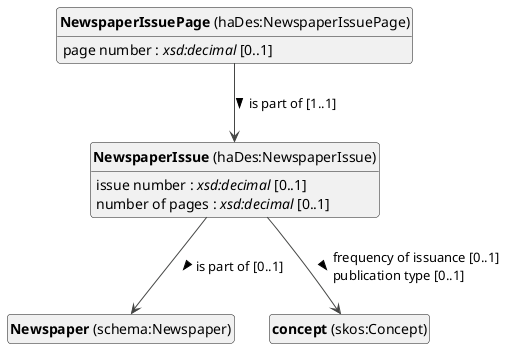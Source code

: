 @startuml
!theme vibrant
skinparam classFontSize 14
!define LIGHTORANGE
skinparam componentStyle uml2
skinparam wrapMessageWidth 1000
skinparam wrapWidth 1000
' skinparam ArrowColor #Maroon
' Remove shadows
skinparam shadowing false
'skinparam linetype polyline
skinparam ArrowMessageAlignment left
top to bottom direction


class "<b>NewspaperIssue</b> (haDes:NewspaperIssue)" as haDes_NewspaperIssue [[#haDes%3ANewspaperIssue]]
class "<b>NewspaperIssuePage</b> (haDes:NewspaperIssuePage)" as haDes_NewspaperIssuePage [[#haDes%3ANewspaperIssuePage]]
class "<b>Newspaper</b> (schema:Newspaper)" as schema_Newspaper [[#schema%3ANewspaper]]
class "<b>concept</b> (skos:Concept)" as skos_Concept [[../../terms/en#skos%3AConcept]]


haDes_NewspaperIssue : issue number : <i>xsd:decimal</i> [0..1]
haDes_NewspaperIssue : number of pages : <i>xsd:decimal</i> [0..1]
haDes_NewspaperIssue --> schema_Newspaper :is part of [0..1]  > 
haDes_NewspaperIssue --> skos_Concept :frequency of issuance [0..1]  \lpublication type [0..1]  > 



haDes_NewspaperIssuePage : page number : <i>xsd:decimal</i> [0..1]
haDes_NewspaperIssuePage --> haDes_NewspaperIssue :is part of [1..1]  > 







hide circle
hide methods
hide empty members
@enduml


